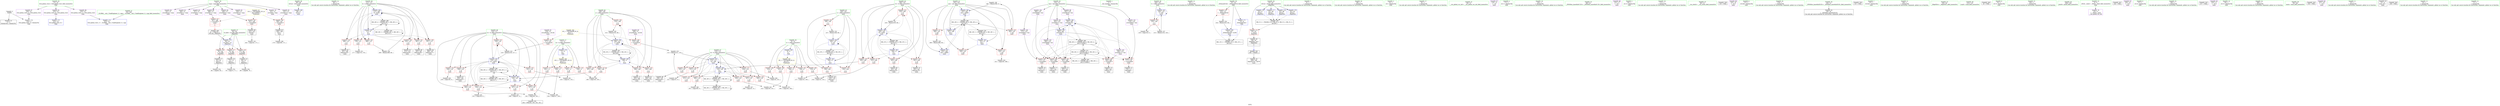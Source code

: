 digraph "SVFG" {
	label="SVFG";

	Node0x55aa8d5696a0 [shape=record,color=grey,label="{NodeID: 0\nNullPtr}"];
	Node0x55aa8d5696a0 -> Node0x55aa8d590ac0[style=solid];
	Node0x55aa8d5696a0 -> Node0x55aa8d597fa0[style=solid];
	Node0x55aa8d5c7710 [shape=record,color=black,label="{NodeID: 346\n61 = PHI(297, )\n0th arg _Z6getDirc }"];
	Node0x55aa8d5c7710 -> Node0x55aa8d5980a0[style=solid];
	Node0x55aa8d5984b0 [shape=record,color=blue,label="{NodeID: 180\n98\<--9\nretval\<--\nmain\n}"];
	Node0x55aa8d58f990 [shape=record,color=purple,label="{NodeID: 97\n354\<--31\nllvm.global_ctors_2\<--llvm.global_ctors\nGlob }"];
	Node0x55aa8d58f990 -> Node0x55aa8d597fa0[style=solid];
	Node0x55aa8d57b0b0 [shape=record,color=green,label="{NodeID: 14\n80\<--1\n\<--dummyObj\nCan only get source location for instruction, argument, global var or function.}"];
	Node0x55aa8d593040 [shape=record,color=blue,label="{NodeID: 194\n112\<--269\nd\<--inc60\nmain\n}"];
	Node0x55aa8d593040 -> Node0x55aa8d5960a0[style=dashed];
	Node0x55aa8d593040 -> Node0x55aa8d596170[style=dashed];
	Node0x55aa8d593040 -> Node0x55aa8d596240[style=dashed];
	Node0x55aa8d593040 -> Node0x55aa8d596310[style=dashed];
	Node0x55aa8d593040 -> Node0x55aa8d5963e0[style=dashed];
	Node0x55aa8d593040 -> Node0x55aa8d5964b0[style=dashed];
	Node0x55aa8d593040 -> Node0x55aa8d593040[style=dashed];
	Node0x55aa8d593040 -> Node0x55aa8d5b0920[style=dashed];
	Node0x55aa8d590520 [shape=record,color=red,label="{NodeID: 111\n201\<--11\n\<--m\nmain\n}"];
	Node0x55aa8d590520 -> Node0x55aa8d594970[style=solid];
	Node0x55aa8d57dc10 [shape=record,color=green,label="{NodeID: 28\n13\<--14\nmap\<--map_field_insensitive\nGlob }"];
	Node0x55aa8d57dc10 -> Node0x55aa8d5920d0[style=solid];
	Node0x55aa8d57dc10 -> Node0x55aa8d5921a0[style=solid];
	Node0x55aa8d57dc10 -> Node0x55aa8d592270[style=solid];
	Node0x55aa8d57dc10 -> Node0x55aa8d592340[style=solid];
	Node0x55aa8d57dc10 -> Node0x55aa8d592410[style=solid];
	Node0x55aa8d57dc10 -> Node0x55aa8d5924e0[style=solid];
	Node0x55aa8d57dc10 -> Node0x55aa8d5925b0[style=solid];
	Node0x55aa8d57dc10 -> Node0x55aa8d592680[style=solid];
	Node0x55aa8d5956e0 [shape=record,color=red,label="{NodeID: 125\n139\<--104\n\<--i\nmain\n}"];
	Node0x55aa8d5956e0 -> Node0x55aa8d591090[style=solid];
	Node0x55aa8d57ecb0 [shape=record,color=green,label="{NodeID: 42\n104\<--105\ni\<--i_field_insensitive\nmain\n}"];
	Node0x55aa8d57ecb0 -> Node0x55aa8d595610[style=solid];
	Node0x55aa8d57ecb0 -> Node0x55aa8d5956e0[style=solid];
	Node0x55aa8d57ecb0 -> Node0x55aa8d5957b0[style=solid];
	Node0x55aa8d57ecb0 -> Node0x55aa8d598720[style=solid];
	Node0x55aa8d57ecb0 -> Node0x55aa8d5987f0[style=solid];
	Node0x55aa8d5b6440 [shape=record,color=yellow,style=double,label="{NodeID: 305\n8V_1 = ENCHI(MR_8V_0)\npts\{10 \}\nFun[main]}"];
	Node0x55aa8d5b6440 -> Node0x55aa8d590040[style=dashed];
	Node0x55aa8d5b6440 -> Node0x55aa8d590110[style=dashed];
	Node0x55aa8d5b6440 -> Node0x55aa8d5901e0[style=dashed];
	Node0x55aa8d5b6440 -> Node0x55aa8d5902b0[style=dashed];
	Node0x55aa8d5b6440 -> Node0x55aa8d590380[style=dashed];
	Node0x55aa8d596240 [shape=record,color=red,label="{NodeID: 139\n207\<--112\n\<--d\nmain\n}"];
	Node0x55aa8d596240 -> Node0x55aa8d5914a0[style=solid];
	Node0x55aa8d590e20 [shape=record,color=black,label="{NodeID: 56\n75\<--74\nconv1\<--\n_Z6getDirc\n}"];
	Node0x55aa8d590e20 -> Node0x55aa8d59f9e0[style=solid];
	Node0x55aa8d59cd50 [shape=record,color=grey,label="{NodeID: 236\n305 = Binary(304, 9, )\n}"];
	Node0x55aa8d59cd50 -> Node0x55aa8d5931e0[style=solid];
	Node0x55aa8d596da0 [shape=record,color=red,label="{NodeID: 153\n218\<--116\n\<--ty\nmain\n}"];
	Node0x55aa8d596da0 -> Node0x55aa8d59c750[style=solid];
	Node0x55aa8d591980 [shape=record,color=black,label="{NodeID: 70\n274\<--273\ntobool63\<--\nmain\n}"];
	Node0x55aa8d594970 [shape=record,color=grey,label="{NodeID: 250\n202 = cmp(200, 201, )\n}"];
	Node0x55aa8d594970 -> Node0x55aa8d2b06a0[style=solid];
	Node0x55aa8d597900 [shape=record,color=red,label="{NodeID: 167\n297\<--296\n\<--arrayidx77\nmain\n|{<s0>6}}"];
	Node0x55aa8d597900:s0 -> Node0x55aa8d5c7710[style=solid,color=red];
	Node0x55aa8d5924e0 [shape=record,color=purple,label="{NodeID: 84\n240\<--13\narrayidx43\<--map\nmain\n}"];
	Node0x55aa8d5924e0 -> Node0x55aa8d5974f0[style=solid];
	Node0x55aa8d57d240 [shape=record,color=green,label="{NodeID: 1\n7\<--1\n__dso_handle\<--dummyObj\nGlob }"];
	Node0x55aa8d598580 [shape=record,color=blue,label="{NodeID: 181\n100\<--125\nt\<--dec\nmain\n}"];
	Node0x55aa8d598580 -> Node0x55aa8d595200[style=dashed];
	Node0x55aa8d598580 -> Node0x55aa8d598580[style=dashed];
	Node0x55aa8d58fa90 [shape=record,color=purple,label="{NodeID: 98\n182\<--110\narrayidx19\<--has\nmain\n}"];
	Node0x55aa8d58fa90 -> Node0x55aa8d598b30[style=solid];
	Node0x55aa8d57c500 [shape=record,color=green,label="{NodeID: 15\n85\<--1\n\<--dummyObj\nCan only get source location for instruction, argument, global var or function.}"];
	Node0x55aa8d5ad320 [shape=record,color=black,label="{NodeID: 278\nMR_18V_2 = PHI(MR_18V_4, MR_18V_1, )\npts\{103 \}\n}"];
	Node0x55aa8d5ad320 -> Node0x55aa8d598650[style=dashed];
	Node0x55aa8d593110 [shape=record,color=blue,label="{NodeID: 195\n102\<--289\nans\<--\nmain\n}"];
	Node0x55aa8d593110 -> Node0x55aa8d5aff20[style=dashed];
	Node0x55aa8d5905f0 [shape=record,color=red,label="{NodeID: 112\n232\<--11\n\<--m\nmain\n}"];
	Node0x55aa8d5905f0 -> Node0x55aa8d5a02e0[style=solid];
	Node0x55aa8d57dce0 [shape=record,color=green,label="{NodeID: 29\n23\<--24\n_ZZ4mainE2id\<--_ZZ4mainE2id_field_insensitive\nGlob }"];
	Node0x55aa8d57dce0 -> Node0x55aa8d590790[style=solid];
	Node0x55aa8d57dce0 -> Node0x55aa8d597ca0[style=solid];
	Node0x55aa8d57dce0 -> Node0x55aa8d593520[style=solid];
	Node0x55aa8d5b1d20 [shape=record,color=black,label="{NodeID: 292\nMR_2V_3 = PHI(MR_2V_6, MR_2V_4, MR_2V_5, MR_2V_2, )\npts\{63 \}\n}"];
	Node0x55aa8d5b1d20 -> Node0x55aa8d594ec0[style=dashed];
	Node0x55aa8d5957b0 [shape=record,color=red,label="{NodeID: 126\n146\<--104\n\<--i\nmain\n}"];
	Node0x55aa8d5957b0 -> Node0x55aa8d59cbd0[style=solid];
	Node0x55aa8d57ed80 [shape=record,color=green,label="{NodeID: 43\n106\<--107\ni3\<--i3_field_insensitive\nmain\n}"];
	Node0x55aa8d57ed80 -> Node0x55aa8d595880[style=solid];
	Node0x55aa8d57ed80 -> Node0x55aa8d595950[style=solid];
	Node0x55aa8d57ed80 -> Node0x55aa8d595a20[style=solid];
	Node0x55aa8d57ed80 -> Node0x55aa8d595af0[style=solid];
	Node0x55aa8d57ed80 -> Node0x55aa8d595bc0[style=solid];
	Node0x55aa8d57ed80 -> Node0x55aa8d5988c0[style=solid];
	Node0x55aa8d57ed80 -> Node0x55aa8d593450[style=solid];
	Node0x55aa8d5b6520 [shape=record,color=yellow,style=double,label="{NodeID: 306\n10V_1 = ENCHI(MR_10V_0)\npts\{12 \}\nFun[main]}"];
	Node0x55aa8d5b6520 -> Node0x55aa8d590450[style=dashed];
	Node0x55aa8d5b6520 -> Node0x55aa8d590520[style=dashed];
	Node0x55aa8d5b6520 -> Node0x55aa8d5905f0[style=dashed];
	Node0x55aa8d5b6520 -> Node0x55aa8d5906c0[style=dashed];
	Node0x55aa8d596310 [shape=record,color=red,label="{NodeID: 140\n214\<--112\n\<--d\nmain\n}"];
	Node0x55aa8d596310 -> Node0x55aa8d591570[style=solid];
	Node0x55aa8d590ef0 [shape=record,color=black,label="{NodeID: 57\n83\<--82\nconv5\<--\n_Z6getDirc\n}"];
	Node0x55aa8d590ef0 -> Node0x55aa8d59f860[style=solid];
	Node0x55aa8d59ced0 [shape=record,color=grey,label="{NodeID: 237\n125 = Binary(124, 126, )\n}"];
	Node0x55aa8d59ced0 -> Node0x55aa8d598580[style=solid];
	Node0x55aa8d596e70 [shape=record,color=red,label="{NodeID: 154\n228\<--116\n\<--ty\nmain\n}"];
	Node0x55aa8d596e70 -> Node0x55aa8d59ffe0[style=solid];
	Node0x55aa8d591a50 [shape=record,color=black,label="{NodeID: 71\n278\<--277\ntobool66\<--\nmain\n}"];
	Node0x55aa8d594af0 [shape=record,color=grey,label="{NodeID: 251\n177 = cmp(176, 178, )\n}"];
	Node0x55aa8d5979d0 [shape=record,color=red,label="{NodeID: 168\n301\<--300\n\<--arrayidx80\nmain\n}"];
	Node0x55aa8d5979d0 -> Node0x55aa8d591f30[style=solid];
	Node0x55aa8d5925b0 [shape=record,color=purple,label="{NodeID: 85\n293\<--13\narrayidx75\<--map\nmain\n}"];
	Node0x55aa8d5697f0 [shape=record,color=green,label="{NodeID: 2\n9\<--1\n\<--dummyObj\nCan only get source location for instruction, argument, global var or function.}"];
	Node0x55aa8d598650 [shape=record,color=blue,label="{NodeID: 182\n102\<--9\nans\<--\nmain\n}"];
	Node0x55aa8d598650 -> Node0x55aa8d595470[style=dashed];
	Node0x55aa8d598650 -> Node0x55aa8d595540[style=dashed];
	Node0x55aa8d598650 -> Node0x55aa8d5ad320[style=dashed];
	Node0x55aa8d598650 -> Node0x55aa8d5aff20[style=dashed];
	Node0x55aa8d58fb60 [shape=record,color=purple,label="{NodeID: 99\n263\<--110\narrayidx57\<--has\nmain\n}"];
	Node0x55aa8d58fb60 -> Node0x55aa8d592f70[style=solid];
	Node0x55aa8d57c5d0 [shape=record,color=green,label="{NodeID: 16\n88\<--1\n\<--dummyObj\nCan only get source location for instruction, argument, global var or function.}"];
	Node0x55aa8d5ad820 [shape=record,color=black,label="{NodeID: 279\nMR_20V_2 = PHI(MR_20V_4, MR_20V_1, )\npts\{105 \}\n}"];
	Node0x55aa8d5ad820 -> Node0x55aa8d598720[style=dashed];
	Node0x55aa8d5931e0 [shape=record,color=blue,label="{NodeID: 196\n102\<--305\nans\<--add83\nmain\n}"];
	Node0x55aa8d5931e0 -> Node0x55aa8d5aff20[style=dashed];
	Node0x55aa8d5906c0 [shape=record,color=red,label="{NodeID: 113\n258\<--11\n\<--m\nmain\n}"];
	Node0x55aa8d5906c0 -> Node0x55aa8d59d350[style=solid];
	Node0x55aa8d57ddb0 [shape=record,color=green,label="{NodeID: 30\n31\<--35\nllvm.global_ctors\<--llvm.global_ctors_field_insensitive\nGlob }"];
	Node0x55aa8d57ddb0 -> Node0x55aa8d592dd0[style=solid];
	Node0x55aa8d57ddb0 -> Node0x55aa8d58f890[style=solid];
	Node0x55aa8d57ddb0 -> Node0x55aa8d58f990[style=solid];
	Node0x55aa8d595880 [shape=record,color=red,label="{NodeID: 127\n152\<--106\n\<--i3\nmain\n}"];
	Node0x55aa8d595880 -> Node0x55aa8d5947f0[style=solid];
	Node0x55aa8d57ee50 [shape=record,color=green,label="{NodeID: 44\n108\<--109\nj\<--j_field_insensitive\nmain\n}"];
	Node0x55aa8d57ee50 -> Node0x55aa8d595c90[style=solid];
	Node0x55aa8d57ee50 -> Node0x55aa8d595d60[style=solid];
	Node0x55aa8d57ee50 -> Node0x55aa8d595e30[style=solid];
	Node0x55aa8d57ee50 -> Node0x55aa8d595f00[style=solid];
	Node0x55aa8d57ee50 -> Node0x55aa8d595fd0[style=solid];
	Node0x55aa8d57ee50 -> Node0x55aa8d598990[style=solid];
	Node0x55aa8d57ee50 -> Node0x55aa8d593380[style=solid];
	Node0x55aa8d5963e0 [shape=record,color=red,label="{NodeID: 141\n261\<--112\n\<--d\nmain\n}"];
	Node0x55aa8d5963e0 -> Node0x55aa8d5918b0[style=solid];
	Node0x55aa8d590fc0 [shape=record,color=black,label="{NodeID: 58\n60\<--93\n_Z6getDirc_ret\<--\n_Z6getDirc\n|{<s0>6}}"];
	Node0x55aa8d590fc0:s0 -> Node0x55aa8d5c7520[style=solid,color=blue];
	Node0x55aa8d59d050 [shape=record,color=grey,label="{NodeID: 238\n309 = Binary(308, 80, )\n}"];
	Node0x55aa8d59d050 -> Node0x55aa8d5932b0[style=solid];
	Node0x55aa8d596f40 [shape=record,color=red,label="{NodeID: 155\n231\<--116\n\<--ty\nmain\n}"];
	Node0x55aa8d596f40 -> Node0x55aa8d5a02e0[style=solid];
	Node0x55aa8d591b20 [shape=record,color=black,label="{NodeID: 72\n282\<--281\ntobool69\<--\nmain\n}"];
	Node0x55aa8d594c70 [shape=record,color=grey,label="{NodeID: 252\n198 = cmp(197, 9, )\n}"];
	Node0x55aa8d597aa0 [shape=record,color=blue,label="{NodeID: 169\n8\<--9\nn\<--\nGlob }"];
	Node0x55aa8d597aa0 -> Node0x55aa8d5b6440[style=dashed];
	Node0x55aa8d592680 [shape=record,color=purple,label="{NodeID: 86\n296\<--13\narrayidx77\<--map\nmain\n}"];
	Node0x55aa8d592680 -> Node0x55aa8d597900[style=solid];
	Node0x55aa8d569ca0 [shape=record,color=green,label="{NodeID: 3\n15\<--1\n.str\<--dummyObj\nGlob }"];
	Node0x55aa8d598720 [shape=record,color=blue,label="{NodeID: 183\n104\<--9\ni\<--\nmain\n}"];
	Node0x55aa8d598720 -> Node0x55aa8d595610[style=dashed];
	Node0x55aa8d598720 -> Node0x55aa8d5956e0[style=dashed];
	Node0x55aa8d598720 -> Node0x55aa8d5957b0[style=dashed];
	Node0x55aa8d598720 -> Node0x55aa8d5987f0[style=dashed];
	Node0x55aa8d598720 -> Node0x55aa8d5ad820[style=dashed];
	Node0x55aa8d58fc30 [shape=record,color=purple,label="{NodeID: 100\n272\<--110\narrayidx62\<--has\nmain\n}"];
	Node0x55aa8d58fc30 -> Node0x55aa8d5975c0[style=solid];
	Node0x55aa8d57c6a0 [shape=record,color=green,label="{NodeID: 17\n91\<--1\n\<--dummyObj\nCan only get source location for instruction, argument, global var or function.}"];
	Node0x55aa8d5add20 [shape=record,color=black,label="{NodeID: 280\nMR_22V_2 = PHI(MR_22V_4, MR_22V_1, )\npts\{107 \}\n}"];
	Node0x55aa8d5add20 -> Node0x55aa8d5988c0[style=dashed];
	Node0x55aa8d5932b0 [shape=record,color=blue,label="{NodeID: 197\n102\<--309\nans\<--add85\nmain\n}"];
	Node0x55aa8d5932b0 -> Node0x55aa8d5aff20[style=dashed];
	Node0x55aa8d590790 [shape=record,color=red,label="{NodeID: 114\n323\<--23\n\<--_ZZ4mainE2id\nmain\n}"];
	Node0x55aa8d590790 -> Node0x55aa8d59ca50[style=solid];
	Node0x55aa8d57e2a0 [shape=record,color=green,label="{NodeID: 31\n36\<--37\n__cxx_global_var_init\<--__cxx_global_var_init_field_insensitive\n}"];
	Node0x55aa8d595950 [shape=record,color=red,label="{NodeID: 128\n162\<--106\n\<--i3\nmain\n}"];
	Node0x55aa8d595950 -> Node0x55aa8d591160[style=solid];
	Node0x55aa8d57ef20 [shape=record,color=green,label="{NodeID: 45\n110\<--111\nhas\<--has_field_insensitive\nmain\n}"];
	Node0x55aa8d57ef20 -> Node0x55aa8d58fa90[style=solid];
	Node0x55aa8d57ef20 -> Node0x55aa8d58fb60[style=solid];
	Node0x55aa8d57ef20 -> Node0x55aa8d58fc30[style=solid];
	Node0x55aa8d57ef20 -> Node0x55aa8d58fd00[style=solid];
	Node0x55aa8d57ef20 -> Node0x55aa8d58fdd0[style=solid];
	Node0x55aa8d57ef20 -> Node0x55aa8d58fea0[style=solid];
	Node0x55aa8d57ef20 -> Node0x55aa8d58ff70[style=solid];
	Node0x55aa8d5964b0 [shape=record,color=red,label="{NodeID: 142\n268\<--112\n\<--d\nmain\n}"];
	Node0x55aa8d5964b0 -> Node0x55aa8d59c450[style=solid];
	Node0x55aa8d591090 [shape=record,color=black,label="{NodeID: 59\n140\<--139\nidxprom\<--\nmain\n}"];
	Node0x55aa8d59d1d0 [shape=record,color=grey,label="{NodeID: 239\n315 = Binary(314, 80, )\n}"];
	Node0x55aa8d59d1d0 -> Node0x55aa8d593380[style=solid];
	Node0x55aa8d597010 [shape=record,color=red,label="{NodeID: 156\n238\<--116\n\<--ty\nmain\n}"];
	Node0x55aa8d597010 -> Node0x55aa8d591710[style=solid];
	Node0x55aa8d591bf0 [shape=record,color=black,label="{NodeID: 73\n286\<--285\ntobool72\<--\nmain\n}"];
	Node0x55aa8d594df0 [shape=record,color=grey,label="{NodeID: 253\n195 = cmp(193, 194, )\n}"];
	Node0x55aa8d597ba0 [shape=record,color=blue,label="{NodeID: 170\n11\<--9\nm\<--\nGlob }"];
	Node0x55aa8d597ba0 -> Node0x55aa8d5b6520[style=dashed];
	Node0x55aa8d592750 [shape=record,color=purple,label="{NodeID: 87\n119\<--15\n\<--.str\nmain\n}"];
	Node0x55aa8d569d30 [shape=record,color=green,label="{NodeID: 4\n17\<--1\n.str.1\<--dummyObj\nGlob }"];
	Node0x55aa8d5987f0 [shape=record,color=blue,label="{NodeID: 184\n104\<--147\ni\<--inc\nmain\n}"];
	Node0x55aa8d5987f0 -> Node0x55aa8d595610[style=dashed];
	Node0x55aa8d5987f0 -> Node0x55aa8d5956e0[style=dashed];
	Node0x55aa8d5987f0 -> Node0x55aa8d5957b0[style=dashed];
	Node0x55aa8d5987f0 -> Node0x55aa8d5987f0[style=dashed];
	Node0x55aa8d5987f0 -> Node0x55aa8d5ad820[style=dashed];
	Node0x55aa8d58fd00 [shape=record,color=purple,label="{NodeID: 101\n276\<--110\narrayidx65\<--has\nmain\n}"];
	Node0x55aa8d58fd00 -> Node0x55aa8d597690[style=solid];
	Node0x55aa8d57c770 [shape=record,color=green,label="{NodeID: 18\n126\<--1\n\<--dummyObj\nCan only get source location for instruction, argument, global var or function.}"];
	Node0x55aa8d5ae220 [shape=record,color=black,label="{NodeID: 281\nMR_24V_2 = PHI(MR_24V_3, MR_24V_1, )\npts\{109 \}\n}"];
	Node0x55aa8d5ae220 -> Node0x55aa8d598990[style=dashed];
	Node0x55aa8d5ae220 -> Node0x55aa8d5ae220[style=dashed];
	Node0x55aa8d593380 [shape=record,color=blue,label="{NodeID: 198\n108\<--315\nj\<--inc89\nmain\n}"];
	Node0x55aa8d593380 -> Node0x55aa8d595c90[style=dashed];
	Node0x55aa8d593380 -> Node0x55aa8d595d60[style=dashed];
	Node0x55aa8d593380 -> Node0x55aa8d595e30[style=dashed];
	Node0x55aa8d593380 -> Node0x55aa8d595f00[style=dashed];
	Node0x55aa8d593380 -> Node0x55aa8d595fd0[style=dashed];
	Node0x55aa8d593380 -> Node0x55aa8d598990[style=dashed];
	Node0x55aa8d593380 -> Node0x55aa8d593380[style=dashed];
	Node0x55aa8d593380 -> Node0x55aa8d5ae220[style=dashed];
	Node0x55aa8d594ec0 [shape=record,color=red,label="{NodeID: 115\n93\<--62\n\<--retval\n_Z6getDirc\n}"];
	Node0x55aa8d594ec0 -> Node0x55aa8d590fc0[style=solid];
	Node0x55aa8d57e3a0 [shape=record,color=green,label="{NodeID: 32\n40\<--41\n_ZNSt8ios_base4InitC1Ev\<--_ZNSt8ios_base4InitC1Ev_field_insensitive\n}"];
	Node0x55aa8d595a20 [shape=record,color=red,label="{NodeID: 129\n185\<--106\n\<--i3\nmain\n}"];
	Node0x55aa8d595a20 -> Node0x55aa8d598c00[style=solid];
	Node0x55aa8d57eff0 [shape=record,color=green,label="{NodeID: 46\n112\<--113\nd\<--d_field_insensitive\nmain\n}"];
	Node0x55aa8d57eff0 -> Node0x55aa8d5960a0[style=solid];
	Node0x55aa8d57eff0 -> Node0x55aa8d596170[style=solid];
	Node0x55aa8d57eff0 -> Node0x55aa8d596240[style=solid];
	Node0x55aa8d57eff0 -> Node0x55aa8d596310[style=solid];
	Node0x55aa8d57eff0 -> Node0x55aa8d5963e0[style=solid];
	Node0x55aa8d57eff0 -> Node0x55aa8d5964b0[style=solid];
	Node0x55aa8d57eff0 -> Node0x55aa8d598a60[style=solid];
	Node0x55aa8d57eff0 -> Node0x55aa8d593040[style=solid];
	Node0x55aa8d596580 [shape=record,color=red,label="{NodeID: 143\n190\<--114\n\<--tx\nmain\n}"];
	Node0x55aa8d596580 -> Node0x55aa8d594370[style=solid];
	Node0x55aa8d591160 [shape=record,color=black,label="{NodeID: 60\n163\<--162\nidxprom10\<--\nmain\n}"];
	Node0x55aa8d59d350 [shape=record,color=grey,label="{NodeID: 240\n259 = cmp(257, 258, )\n}"];
	Node0x55aa8d5970e0 [shape=record,color=red,label="{NodeID: 157\n254\<--116\n\<--ty\nmain\n}"];
	Node0x55aa8d5970e0 -> Node0x55aa8d59d4d0[style=solid];
	Node0x55aa8d591cc0 [shape=record,color=black,label="{NodeID: 74\n292\<--291\nidxprom74\<--\nmain\n}"];
	Node0x55aa8d59f860 [shape=record,color=grey,label="{NodeID: 254\n84 = cmp(83, 85, )\n}"];
	Node0x55aa8d597ca0 [shape=record,color=blue,label="{NodeID: 171\n23\<--9\n_ZZ4mainE2id\<--\nGlob }"];
	Node0x55aa8d597ca0 -> Node0x55aa8d5ac920[style=dashed];
	Node0x55aa8d592820 [shape=record,color=purple,label="{NodeID: 88\n131\<--17\n\<--.str.1\nmain\n}"];
	Node0x55aa8d57d410 [shape=record,color=green,label="{NodeID: 5\n19\<--1\n.str.2\<--dummyObj\nGlob }"];
	Node0x55aa8d5aa120 [shape=record,color=black,label="{NodeID: 268\nMR_34V_5 = PHI(MR_34V_6, MR_34V_4, )\npts\{1110000 \}\n}"];
	Node0x55aa8d5aa120 -> Node0x55aa8d5975c0[style=dashed];
	Node0x55aa8d5aa120 -> Node0x55aa8d597690[style=dashed];
	Node0x55aa8d5aa120 -> Node0x55aa8d597760[style=dashed];
	Node0x55aa8d5aa120 -> Node0x55aa8d597830[style=dashed];
	Node0x55aa8d5aa120 -> Node0x55aa8d5979d0[style=dashed];
	Node0x55aa8d5aa120 -> Node0x55aa8d598b30[style=dashed];
	Node0x55aa8d5aa120 -> Node0x55aa8d5aa120[style=dashed];
	Node0x55aa8d5aa120 -> Node0x55aa8d5ac420[style=dashed];
	Node0x55aa8d5988c0 [shape=record,color=blue,label="{NodeID: 185\n106\<--9\ni3\<--\nmain\n}"];
	Node0x55aa8d5988c0 -> Node0x55aa8d595880[style=dashed];
	Node0x55aa8d5988c0 -> Node0x55aa8d595950[style=dashed];
	Node0x55aa8d5988c0 -> Node0x55aa8d595a20[style=dashed];
	Node0x55aa8d5988c0 -> Node0x55aa8d595af0[style=dashed];
	Node0x55aa8d5988c0 -> Node0x55aa8d595bc0[style=dashed];
	Node0x55aa8d5988c0 -> Node0x55aa8d593450[style=dashed];
	Node0x55aa8d5988c0 -> Node0x55aa8d5add20[style=dashed];
	Node0x55aa8d58fdd0 [shape=record,color=purple,label="{NodeID: 102\n280\<--110\narrayidx68\<--has\nmain\n}"];
	Node0x55aa8d58fdd0 -> Node0x55aa8d597760[style=solid];
	Node0x55aa8d57c840 [shape=record,color=green,label="{NodeID: 19\n171\<--1\n\<--dummyObj\nCan only get source location for instruction, argument, global var or function.}"];
	Node0x55aa8d5ae720 [shape=record,color=black,label="{NodeID: 282\nMR_26V_2 = PHI(MR_26V_3, MR_26V_1, )\npts\{113 \}\n}"];
	Node0x55aa8d5ae720 -> Node0x55aa8d5ae720[style=dashed];
	Node0x55aa8d5ae720 -> Node0x55aa8d5b0920[style=dashed];
	Node0x55aa8d593450 [shape=record,color=blue,label="{NodeID: 199\n106\<--320\ni3\<--inc92\nmain\n}"];
	Node0x55aa8d593450 -> Node0x55aa8d595880[style=dashed];
	Node0x55aa8d593450 -> Node0x55aa8d595950[style=dashed];
	Node0x55aa8d593450 -> Node0x55aa8d595a20[style=dashed];
	Node0x55aa8d593450 -> Node0x55aa8d595af0[style=dashed];
	Node0x55aa8d593450 -> Node0x55aa8d595bc0[style=dashed];
	Node0x55aa8d593450 -> Node0x55aa8d593450[style=dashed];
	Node0x55aa8d593450 -> Node0x55aa8d5add20[style=dashed];
	Node0x55aa8d594f90 [shape=record,color=red,label="{NodeID: 116\n67\<--64\n\<--ch.addr\n_Z6getDirc\n}"];
	Node0x55aa8d594f90 -> Node0x55aa8d590d50[style=solid];
	Node0x55aa8d57e4a0 [shape=record,color=green,label="{NodeID: 33\n46\<--47\n__cxa_atexit\<--__cxa_atexit_field_insensitive\n}"];
	Node0x55aa8d595af0 [shape=record,color=red,label="{NodeID: 130\n291\<--106\n\<--i3\nmain\n}"];
	Node0x55aa8d595af0 -> Node0x55aa8d591cc0[style=solid];
	Node0x55aa8d57f0c0 [shape=record,color=green,label="{NodeID: 47\n114\<--115\ntx\<--tx_field_insensitive\nmain\n}"];
	Node0x55aa8d57f0c0 -> Node0x55aa8d596580[style=solid];
	Node0x55aa8d57f0c0 -> Node0x55aa8d596650[style=solid];
	Node0x55aa8d57f0c0 -> Node0x55aa8d596720[style=solid];
	Node0x55aa8d57f0c0 -> Node0x55aa8d5967f0[style=solid];
	Node0x55aa8d57f0c0 -> Node0x55aa8d5968c0[style=solid];
	Node0x55aa8d57f0c0 -> Node0x55aa8d596990[style=solid];
	Node0x55aa8d57f0c0 -> Node0x55aa8d596a60[style=solid];
	Node0x55aa8d57f0c0 -> Node0x55aa8d596b30[style=solid];
	Node0x55aa8d57f0c0 -> Node0x55aa8d598c00[style=solid];
	Node0x55aa8d57f0c0 -> Node0x55aa8d598da0[style=solid];
	Node0x55aa8d596650 [shape=record,color=red,label="{NodeID: 144\n193\<--114\n\<--tx\nmain\n}"];
	Node0x55aa8d596650 -> Node0x55aa8d594df0[style=solid];
	Node0x55aa8d591230 [shape=record,color=black,label="{NodeID: 61\n166\<--165\nidxprom12\<--\nmain\n}"];
	Node0x55aa8d59d4d0 [shape=record,color=grey,label="{NodeID: 241\n255 = cmp(254, 9, )\n}"];
	Node0x55aa8d5971b0 [shape=record,color=red,label="{NodeID: 158\n257\<--116\n\<--ty\nmain\n}"];
	Node0x55aa8d5971b0 -> Node0x55aa8d59d350[style=solid];
	Node0x55aa8d591d90 [shape=record,color=black,label="{NodeID: 75\n295\<--294\nidxprom76\<--\nmain\n}"];
	Node0x55aa8d5c6a20 [shape=record,color=black,label="{NodeID: 338\n120 = PHI()\n}"];
	Node0x55aa8d59f9e0 [shape=record,color=grey,label="{NodeID: 255\n76 = cmp(75, 77, )\n}"];
	Node0x55aa8d597da0 [shape=record,color=blue,label="{NodeID: 172\n352\<--32\nllvm.global_ctors_0\<--\nGlob }"];
	Node0x55aa8d5928f0 [shape=record,color=purple,label="{NodeID: 89\n143\<--19\n\<--.str.2\nmain\n}"];
	Node0x55aa8d57d4a0 [shape=record,color=green,label="{NodeID: 6\n21\<--1\n_ZL2dx\<--dummyObj\nGlob }"];
	Node0x55aa8d598990 [shape=record,color=blue,label="{NodeID: 186\n108\<--9\nj\<--\nmain\n}"];
	Node0x55aa8d598990 -> Node0x55aa8d595c90[style=dashed];
	Node0x55aa8d598990 -> Node0x55aa8d595d60[style=dashed];
	Node0x55aa8d598990 -> Node0x55aa8d595e30[style=dashed];
	Node0x55aa8d598990 -> Node0x55aa8d595f00[style=dashed];
	Node0x55aa8d598990 -> Node0x55aa8d595fd0[style=dashed];
	Node0x55aa8d598990 -> Node0x55aa8d598990[style=dashed];
	Node0x55aa8d598990 -> Node0x55aa8d593380[style=dashed];
	Node0x55aa8d598990 -> Node0x55aa8d5ae220[style=dashed];
	Node0x55aa8d58fea0 [shape=record,color=purple,label="{NodeID: 103\n284\<--110\narrayidx71\<--has\nmain\n}"];
	Node0x55aa8d58fea0 -> Node0x55aa8d597830[style=solid];
	Node0x55aa8d57cd40 [shape=record,color=green,label="{NodeID: 20\n178\<--1\n\<--dummyObj\nCan only get source location for instruction, argument, global var or function.}"];
	Node0x55aa8d5aec20 [shape=record,color=black,label="{NodeID: 283\nMR_28V_2 = PHI(MR_28V_3, MR_28V_1, )\npts\{115 \}\n}"];
	Node0x55aa8d5aec20 -> Node0x55aa8d5aec20[style=dashed];
	Node0x55aa8d5aec20 -> Node0x55aa8d5b0e20[style=dashed];
	Node0x55aa8d593520 [shape=record,color=blue,label="{NodeID: 200\n23\<--324\n_ZZ4mainE2id\<--inc94\nmain\n}"];
	Node0x55aa8d593520 -> Node0x55aa8d5ac920[style=dashed];
	Node0x55aa8d595060 [shape=record,color=red,label="{NodeID: 117\n74\<--64\n\<--ch.addr\n_Z6getDirc\n}"];
	Node0x55aa8d595060 -> Node0x55aa8d590e20[style=solid];
	Node0x55aa8d57e5a0 [shape=record,color=green,label="{NodeID: 34\n45\<--51\n_ZNSt8ios_base4InitD1Ev\<--_ZNSt8ios_base4InitD1Ev_field_insensitive\n}"];
	Node0x55aa8d57e5a0 -> Node0x55aa8d590c50[style=solid];
	Node0x55aa8d595bc0 [shape=record,color=red,label="{NodeID: 131\n319\<--106\n\<--i3\nmain\n}"];
	Node0x55aa8d595bc0 -> Node0x55aa8d59c5d0[style=solid];
	Node0x55aa8d590880 [shape=record,color=green,label="{NodeID: 48\n116\<--117\nty\<--ty_field_insensitive\nmain\n}"];
	Node0x55aa8d590880 -> Node0x55aa8d596c00[style=solid];
	Node0x55aa8d590880 -> Node0x55aa8d596cd0[style=solid];
	Node0x55aa8d590880 -> Node0x55aa8d596da0[style=solid];
	Node0x55aa8d590880 -> Node0x55aa8d596e70[style=solid];
	Node0x55aa8d590880 -> Node0x55aa8d596f40[style=solid];
	Node0x55aa8d590880 -> Node0x55aa8d597010[style=solid];
	Node0x55aa8d590880 -> Node0x55aa8d5970e0[style=solid];
	Node0x55aa8d590880 -> Node0x55aa8d5971b0[style=solid];
	Node0x55aa8d590880 -> Node0x55aa8d598cd0[style=solid];
	Node0x55aa8d590880 -> Node0x55aa8d592ea0[style=solid];
	Node0x55aa8d596720 [shape=record,color=red,label="{NodeID: 145\n211\<--114\n\<--tx\nmain\n}"];
	Node0x55aa8d596720 -> Node0x55aa8d59c8d0[style=solid];
	Node0x55aa8d591300 [shape=record,color=black,label="{NodeID: 62\n169\<--168\nconv\<--\nmain\n}"];
	Node0x55aa8d591300 -> Node0x55aa8d594670[style=solid];
	Node0x55aa8d59d650 [shape=record,color=grey,label="{NodeID: 242\n252 = cmp(250, 251, )\n}"];
	Node0x55aa8d597280 [shape=record,color=red,label="{NodeID: 159\n168\<--167\n\<--arrayidx13\nmain\n}"];
	Node0x55aa8d597280 -> Node0x55aa8d591300[style=solid];
	Node0x55aa8d591e60 [shape=record,color=black,label="{NodeID: 76\n299\<--298\nidxprom79\<--call78\nmain\n}"];
	Node0x55aa8d5c6850 [shape=record,color=black,label="{NodeID: 339\n132 = PHI()\n}"];
	Node0x55aa8d59fb60 [shape=record,color=grey,label="{NodeID: 256\n69 = cmp(68, 70, )\n}"];
	Node0x55aa8d597ea0 [shape=record,color=blue,label="{NodeID: 173\n353\<--33\nllvm.global_ctors_1\<--_GLOBAL__sub_I_TankEngineer_0_1.cpp\nGlob }"];
	Node0x55aa8d5929c0 [shape=record,color=purple,label="{NodeID: 90\n209\<--21\narrayidx28\<--_ZL2dx\nmain\n}"];
	Node0x55aa8d5929c0 -> Node0x55aa8d597350[style=solid];
	Node0x55aa8d57b500 [shape=record,color=green,label="{NodeID: 7\n22\<--1\n_ZL2dy\<--dummyObj\nGlob }"];
	Node0x55aa8d598a60 [shape=record,color=blue,label="{NodeID: 187\n112\<--9\nd\<--\nmain\n}"];
	Node0x55aa8d598a60 -> Node0x55aa8d5960a0[style=dashed];
	Node0x55aa8d598a60 -> Node0x55aa8d596170[style=dashed];
	Node0x55aa8d598a60 -> Node0x55aa8d596240[style=dashed];
	Node0x55aa8d598a60 -> Node0x55aa8d596310[style=dashed];
	Node0x55aa8d598a60 -> Node0x55aa8d5963e0[style=dashed];
	Node0x55aa8d598a60 -> Node0x55aa8d5964b0[style=dashed];
	Node0x55aa8d598a60 -> Node0x55aa8d593040[style=dashed];
	Node0x55aa8d598a60 -> Node0x55aa8d5b0920[style=dashed];
	Node0x55aa8d58ff70 [shape=record,color=purple,label="{NodeID: 104\n300\<--110\narrayidx80\<--has\nmain\n}"];
	Node0x55aa8d58ff70 -> Node0x55aa8d5979d0[style=solid];
	Node0x55aa8d57ce10 [shape=record,color=green,label="{NodeID: 21\n184\<--1\n\<--dummyObj\nCan only get source location for instruction, argument, global var or function.}"];
	Node0x55aa8d5af120 [shape=record,color=black,label="{NodeID: 284\nMR_30V_2 = PHI(MR_30V_3, MR_30V_1, )\npts\{117 \}\n}"];
	Node0x55aa8d5af120 -> Node0x55aa8d5af120[style=dashed];
	Node0x55aa8d5af120 -> Node0x55aa8d5b1320[style=dashed];
	Node0x55aa8d595130 [shape=record,color=red,label="{NodeID: 118\n82\<--64\n\<--ch.addr\n_Z6getDirc\n}"];
	Node0x55aa8d595130 -> Node0x55aa8d590ef0[style=solid];
	Node0x55aa8d57e6a0 [shape=record,color=green,label="{NodeID: 35\n58\<--59\n_Z6getDirc\<--_Z6getDirc_field_insensitive\n}"];
	Node0x55aa8d595c90 [shape=record,color=red,label="{NodeID: 132\n158\<--108\n\<--j\nmain\n}"];
	Node0x55aa8d595c90 -> Node0x55aa8d594070[style=solid];
	Node0x55aa8d590910 [shape=record,color=green,label="{NodeID: 49\n121\<--122\nscanf\<--scanf_field_insensitive\n}"];
	Node0x55aa8d2b06a0 [shape=record,color=black,label="{NodeID: 229\n204 = PHI(205, 205, 205, 202, )\n}"];
	Node0x55aa8d5967f0 [shape=record,color=red,label="{NodeID: 146\n221\<--114\n\<--tx\nmain\n}"];
	Node0x55aa8d5967f0 -> Node0x55aa8d593ef0[style=solid];
	Node0x55aa8d5913d0 [shape=record,color=black,label="{NodeID: 63\n181\<--180\nidxprom18\<--\nmain\n}"];
	Node0x55aa8d593ef0 [shape=record,color=grey,label="{NodeID: 243\n222 = cmp(221, 9, )\n}"];
	Node0x55aa8d597350 [shape=record,color=red,label="{NodeID: 160\n210\<--209\n\<--arrayidx28\nmain\n}"];
	Node0x55aa8d597350 -> Node0x55aa8d59c8d0[style=solid];
	Node0x55aa8d591f30 [shape=record,color=black,label="{NodeID: 77\n302\<--301\ntobool81\<--\nmain\n}"];
	Node0x55aa8d5c6950 [shape=record,color=black,label="{NodeID: 340\n43 = PHI()\n}"];
	Node0x55aa8d59fce0 [shape=record,color=grey,label="{NodeID: 257\n137 = cmp(135, 136, )\n}"];
	Node0x55aa8d597fa0 [shape=record,color=blue, style = dotted,label="{NodeID: 174\n354\<--3\nllvm.global_ctors_2\<--dummyVal\nGlob }"];
	Node0x55aa8d592a90 [shape=record,color=purple,label="{NodeID: 91\n216\<--22\narrayidx30\<--_ZL2dy\nmain\n}"];
	Node0x55aa8d592a90 -> Node0x55aa8d597420[style=solid];
	Node0x55aa8d57b590 [shape=record,color=green,label="{NodeID: 8\n25\<--1\n.str.3\<--dummyObj\nGlob }"];
	Node0x55aa8d598b30 [shape=record,color=blue,label="{NodeID: 188\n182\<--184\narrayidx19\<--\nmain\n}"];
	Node0x55aa8d598b30 -> Node0x55aa8d5975c0[style=dashed];
	Node0x55aa8d598b30 -> Node0x55aa8d597690[style=dashed];
	Node0x55aa8d598b30 -> Node0x55aa8d597760[style=dashed];
	Node0x55aa8d598b30 -> Node0x55aa8d597830[style=dashed];
	Node0x55aa8d598b30 -> Node0x55aa8d5979d0[style=dashed];
	Node0x55aa8d598b30 -> Node0x55aa8d598b30[style=dashed];
	Node0x55aa8d598b30 -> Node0x55aa8d592f70[style=dashed];
	Node0x55aa8d598b30 -> Node0x55aa8d5aa120[style=dashed];
	Node0x55aa8d590040 [shape=record,color=red,label="{NodeID: 105\n136\<--8\n\<--n\nmain\n}"];
	Node0x55aa8d590040 -> Node0x55aa8d59fce0[style=solid];
	Node0x55aa8d57cee0 [shape=record,color=green,label="{NodeID: 22\n205\<--1\n\<--dummyObj\nCan only get source location for instruction, argument, global var or function.}"];
	Node0x55aa8d5afe30 [shape=record,color=black,label="{NodeID: 285\nMR_34V_2 = PHI(MR_34V_3, MR_34V_1, )\npts\{1110000 \}\n}"];
	Node0x55aa8d5afe30 -> Node0x55aa8d5ac420[style=dashed];
	Node0x55aa8d595200 [shape=record,color=red,label="{NodeID: 119\n124\<--100\n\<--t\nmain\n}"];
	Node0x55aa8d595200 -> Node0x55aa8d59ced0[style=solid];
	Node0x55aa8d595200 -> Node0x55aa8d59fe60[style=solid];
	Node0x55aa8d57e7a0 [shape=record,color=green,label="{NodeID: 36\n62\<--63\nretval\<--retval_field_insensitive\n_Z6getDirc\n}"];
	Node0x55aa8d57e7a0 -> Node0x55aa8d594ec0[style=solid];
	Node0x55aa8d57e7a0 -> Node0x55aa8d598170[style=solid];
	Node0x55aa8d57e7a0 -> Node0x55aa8d598240[style=solid];
	Node0x55aa8d57e7a0 -> Node0x55aa8d598310[style=solid];
	Node0x55aa8d57e7a0 -> Node0x55aa8d5983e0[style=solid];
	Node0x55aa8d595d60 [shape=record,color=red,label="{NodeID: 133\n165\<--108\n\<--j\nmain\n}"];
	Node0x55aa8d595d60 -> Node0x55aa8d591230[style=solid];
	Node0x55aa8d5909a0 [shape=record,color=green,label="{NodeID: 50\n328\<--329\nprintf\<--printf_field_insensitive\n}"];
	Node0x55aa8d59c450 [shape=record,color=grey,label="{NodeID: 230\n269 = Binary(268, 80, )\n}"];
	Node0x55aa8d59c450 -> Node0x55aa8d593040[style=solid];
	Node0x55aa8d5968c0 [shape=record,color=red,label="{NodeID: 147\n224\<--114\n\<--tx\nmain\n}"];
	Node0x55aa8d5968c0 -> Node0x55aa8d5a0160[style=solid];
	Node0x55aa8d5914a0 [shape=record,color=black,label="{NodeID: 64\n208\<--207\nidxprom27\<--\nmain\n}"];
	Node0x55aa8d594070 [shape=record,color=grey,label="{NodeID: 244\n160 = cmp(158, 159, )\n}"];
	Node0x55aa8d597420 [shape=record,color=red,label="{NodeID: 161\n217\<--216\n\<--arrayidx30\nmain\n}"];
	Node0x55aa8d597420 -> Node0x55aa8d59c750[style=solid];
	Node0x55aa8d592000 [shape=record,color=purple,label="{NodeID: 78\n42\<--4\n\<--_ZStL8__ioinit\n__cxx_global_var_init\n}"];
	Node0x55aa8d5c7120 [shape=record,color=black,label="{NodeID: 341\n144 = PHI()\n}"];
	Node0x55aa8d59fe60 [shape=record,color=grey,label="{NodeID: 258\n128 = cmp(124, 9, )\n}"];
	Node0x55aa8d5980a0 [shape=record,color=blue,label="{NodeID: 175\n64\<--61\nch.addr\<--ch\n_Z6getDirc\n}"];
	Node0x55aa8d5980a0 -> Node0x55aa8d594f90[style=dashed];
	Node0x55aa8d5980a0 -> Node0x55aa8d595060[style=dashed];
	Node0x55aa8d5980a0 -> Node0x55aa8d595130[style=dashed];
	Node0x55aa8d592b60 [shape=record,color=purple,label="{NodeID: 92\n326\<--25\n\<--.str.3\nmain\n}"];
	Node0x55aa8d569a90 [shape=record,color=green,label="{NodeID: 9\n27\<--1\n.str.4\<--dummyObj\nGlob }"];
	Node0x55aa8d598c00 [shape=record,color=blue,label="{NodeID: 189\n114\<--185\ntx\<--\nmain\n}"];
	Node0x55aa8d598c00 -> Node0x55aa8d596580[style=dashed];
	Node0x55aa8d598c00 -> Node0x55aa8d596650[style=dashed];
	Node0x55aa8d598c00 -> Node0x55aa8d596720[style=dashed];
	Node0x55aa8d598c00 -> Node0x55aa8d596a60[style=dashed];
	Node0x55aa8d598c00 -> Node0x55aa8d596b30[style=dashed];
	Node0x55aa8d598c00 -> Node0x55aa8d598c00[style=dashed];
	Node0x55aa8d598c00 -> Node0x55aa8d598da0[style=dashed];
	Node0x55aa8d598c00 -> Node0x55aa8d5b0e20[style=dashed];
	Node0x55aa8d590110 [shape=record,color=red,label="{NodeID: 106\n153\<--8\n\<--n\nmain\n}"];
	Node0x55aa8d590110 -> Node0x55aa8d5947f0[style=solid];
	Node0x55aa8d57cfb0 [shape=record,color=green,label="{NodeID: 23\n265\<--1\n\<--dummyObj\nCan only get source location for instruction, argument, global var or function.}"];
	Node0x55aa8d5aff20 [shape=record,color=black,label="{NodeID: 286\nMR_18V_5 = PHI(MR_18V_6, MR_18V_4, )\npts\{103 \}\n}"];
	Node0x55aa8d5aff20 -> Node0x55aa8d5952d0[style=dashed];
	Node0x55aa8d5aff20 -> Node0x55aa8d5953a0[style=dashed];
	Node0x55aa8d5aff20 -> Node0x55aa8d595470[style=dashed];
	Node0x55aa8d5aff20 -> Node0x55aa8d595540[style=dashed];
	Node0x55aa8d5aff20 -> Node0x55aa8d593110[style=dashed];
	Node0x55aa8d5aff20 -> Node0x55aa8d5931e0[style=dashed];
	Node0x55aa8d5aff20 -> Node0x55aa8d5932b0[style=dashed];
	Node0x55aa8d5aff20 -> Node0x55aa8d5ad320[style=dashed];
	Node0x55aa8d5aff20 -> Node0x55aa8d5aff20[style=dashed];
	Node0x55aa8d5952d0 [shape=record,color=red,label="{NodeID: 120\n304\<--102\n\<--ans\nmain\n}"];
	Node0x55aa8d5952d0 -> Node0x55aa8d59cd50[style=solid];
	Node0x55aa8d57e870 [shape=record,color=green,label="{NodeID: 37\n64\<--65\nch.addr\<--ch.addr_field_insensitive\n_Z6getDirc\n}"];
	Node0x55aa8d57e870 -> Node0x55aa8d594f90[style=solid];
	Node0x55aa8d57e870 -> Node0x55aa8d595060[style=solid];
	Node0x55aa8d57e870 -> Node0x55aa8d595130[style=solid];
	Node0x55aa8d57e870 -> Node0x55aa8d5980a0[style=solid];
	Node0x55aa8d595e30 [shape=record,color=red,label="{NodeID: 134\n187\<--108\n\<--j\nmain\n}"];
	Node0x55aa8d595e30 -> Node0x55aa8d598cd0[style=solid];
	Node0x55aa8d590a30 [shape=record,color=green,label="{NodeID: 51\n33\<--348\n_GLOBAL__sub_I_TankEngineer_0_1.cpp\<--_GLOBAL__sub_I_TankEngineer_0_1.cpp_field_insensitive\n}"];
	Node0x55aa8d590a30 -> Node0x55aa8d597ea0[style=solid];
	Node0x55aa8d59c5d0 [shape=record,color=grey,label="{NodeID: 231\n320 = Binary(319, 80, )\n}"];
	Node0x55aa8d59c5d0 -> Node0x55aa8d593450[style=solid];
	Node0x55aa8d596990 [shape=record,color=red,label="{NodeID: 148\n235\<--114\n\<--tx\nmain\n}"];
	Node0x55aa8d596990 -> Node0x55aa8d591640[style=solid];
	Node0x55aa8d591570 [shape=record,color=black,label="{NodeID: 65\n215\<--214\nidxprom29\<--\nmain\n}"];
	Node0x55aa8d5941f0 [shape=record,color=grey,label="{NodeID: 245\n243 = cmp(242, 171, )\n}"];
	Node0x55aa8d5974f0 [shape=record,color=red,label="{NodeID: 162\n241\<--240\n\<--arrayidx43\nmain\n}"];
	Node0x55aa8d5974f0 -> Node0x55aa8d5917e0[style=solid];
	Node0x55aa8d5920d0 [shape=record,color=purple,label="{NodeID: 79\n141\<--13\narrayidx\<--map\nmain\n}"];
	Node0x55aa8d5c7220 [shape=record,color=black,label="{NodeID: 342\n327 = PHI()\n}"];
	Node0x55aa8d59ffe0 [shape=record,color=grey,label="{NodeID: 259\n229 = cmp(228, 9, )\n}"];
	Node0x55aa8d598170 [shape=record,color=blue,label="{NodeID: 176\n62\<--9\nretval\<--\n_Z6getDirc\n}"];
	Node0x55aa8d598170 -> Node0x55aa8d5b1d20[style=dashed];
	Node0x55aa8d592c30 [shape=record,color=purple,label="{NodeID: 93\n333\<--27\n\<--.str.4\nmain\n}"];
	Node0x55aa8d569b60 [shape=record,color=green,label="{NodeID: 10\n29\<--1\n.str.5\<--dummyObj\nGlob }"];
	Node0x55aa8d598cd0 [shape=record,color=blue,label="{NodeID: 190\n116\<--187\nty\<--\nmain\n}"];
	Node0x55aa8d598cd0 -> Node0x55aa8d596c00[style=dashed];
	Node0x55aa8d598cd0 -> Node0x55aa8d596cd0[style=dashed];
	Node0x55aa8d598cd0 -> Node0x55aa8d596da0[style=dashed];
	Node0x55aa8d598cd0 -> Node0x55aa8d5970e0[style=dashed];
	Node0x55aa8d598cd0 -> Node0x55aa8d5971b0[style=dashed];
	Node0x55aa8d598cd0 -> Node0x55aa8d598cd0[style=dashed];
	Node0x55aa8d598cd0 -> Node0x55aa8d592ea0[style=dashed];
	Node0x55aa8d598cd0 -> Node0x55aa8d5b1320[style=dashed];
	Node0x55aa8d5901e0 [shape=record,color=red,label="{NodeID: 107\n194\<--8\n\<--n\nmain\n}"];
	Node0x55aa8d5901e0 -> Node0x55aa8d594df0[style=solid];
	Node0x55aa8d57d080 [shape=record,color=green,label="{NodeID: 24\n289\<--1\n\<--dummyObj\nCan only get source location for instruction, argument, global var or function.}"];
	Node0x55aa8d5953a0 [shape=record,color=red,label="{NodeID: 121\n308\<--102\n\<--ans\nmain\n}"];
	Node0x55aa8d5953a0 -> Node0x55aa8d59d050[style=solid];
	Node0x55aa8d57e940 [shape=record,color=green,label="{NodeID: 38\n95\<--96\nmain\<--main_field_insensitive\n}"];
	Node0x55aa8d595f00 [shape=record,color=red,label="{NodeID: 135\n294\<--108\n\<--j\nmain\n}"];
	Node0x55aa8d595f00 -> Node0x55aa8d591d90[style=solid];
	Node0x55aa8d590ac0 [shape=record,color=black,label="{NodeID: 52\n2\<--3\ndummyVal\<--dummyVal\n}"];
	Node0x55aa8d59c750 [shape=record,color=grey,label="{NodeID: 232\n219 = Binary(218, 217, )\n}"];
	Node0x55aa8d59c750 -> Node0x55aa8d592ea0[style=solid];
	Node0x55aa8d596a60 [shape=record,color=red,label="{NodeID: 149\n247\<--114\n\<--tx\nmain\n}"];
	Node0x55aa8d596a60 -> Node0x55aa8d5944f0[style=solid];
	Node0x55aa8d591640 [shape=record,color=black,label="{NodeID: 66\n236\<--235\nidxprom40\<--\nmain\n}"];
	Node0x55aa8d594370 [shape=record,color=grey,label="{NodeID: 246\n191 = cmp(190, 9, )\n}"];
	Node0x55aa8d5975c0 [shape=record,color=red,label="{NodeID: 163\n273\<--272\n\<--arrayidx62\nmain\n}"];
	Node0x55aa8d5975c0 -> Node0x55aa8d591980[style=solid];
	Node0x55aa8d5921a0 [shape=record,color=purple,label="{NodeID: 80\n142\<--13\narraydecay\<--map\nmain\n}"];
	Node0x55aa8d5c7320 [shape=record,color=black,label="{NodeID: 343\n334 = PHI()\n}"];
	Node0x55aa8d5a0160 [shape=record,color=grey,label="{NodeID: 260\n226 = cmp(224, 225, )\n}"];
	Node0x55aa8d598240 [shape=record,color=blue,label="{NodeID: 177\n62\<--80\nretval\<--\n_Z6getDirc\n}"];
	Node0x55aa8d598240 -> Node0x55aa8d5b1d20[style=dashed];
	Node0x55aa8d592d00 [shape=record,color=purple,label="{NodeID: 94\n337\<--29\n\<--.str.5\nmain\n}"];
	Node0x55aa8d57ae40 [shape=record,color=green,label="{NodeID: 11\n32\<--1\n\<--dummyObj\nCan only get source location for instruction, argument, global var or function.}"];
	Node0x55aa8d598da0 [shape=record,color=blue,label="{NodeID: 191\n114\<--212\ntx\<--add\nmain\n}"];
	Node0x55aa8d598da0 -> Node0x55aa8d596580[style=dashed];
	Node0x55aa8d598da0 -> Node0x55aa8d596650[style=dashed];
	Node0x55aa8d598da0 -> Node0x55aa8d596720[style=dashed];
	Node0x55aa8d598da0 -> Node0x55aa8d5967f0[style=dashed];
	Node0x55aa8d598da0 -> Node0x55aa8d5968c0[style=dashed];
	Node0x55aa8d598da0 -> Node0x55aa8d596990[style=dashed];
	Node0x55aa8d598da0 -> Node0x55aa8d596a60[style=dashed];
	Node0x55aa8d598da0 -> Node0x55aa8d596b30[style=dashed];
	Node0x55aa8d598da0 -> Node0x55aa8d598c00[style=dashed];
	Node0x55aa8d598da0 -> Node0x55aa8d598da0[style=dashed];
	Node0x55aa8d598da0 -> Node0x55aa8d5b0e20[style=dashed];
	Node0x55aa8d5902b0 [shape=record,color=red,label="{NodeID: 108\n225\<--8\n\<--n\nmain\n}"];
	Node0x55aa8d5902b0 -> Node0x55aa8d5a0160[style=solid];
	Node0x55aa8d57d9a0 [shape=record,color=green,label="{NodeID: 25\n4\<--6\n_ZStL8__ioinit\<--_ZStL8__ioinit_field_insensitive\nGlob }"];
	Node0x55aa8d57d9a0 -> Node0x55aa8d592000[style=solid];
	Node0x55aa8d5b0920 [shape=record,color=black,label="{NodeID: 288\nMR_26V_4 = PHI(MR_26V_5, MR_26V_3, )\npts\{113 \}\n}"];
	Node0x55aa8d5b0920 -> Node0x55aa8d598a60[style=dashed];
	Node0x55aa8d5b0920 -> Node0x55aa8d5ae720[style=dashed];
	Node0x55aa8d5b0920 -> Node0x55aa8d5b0920[style=dashed];
	Node0x55aa8d595470 [shape=record,color=red,label="{NodeID: 122\n330\<--102\n\<--ans\nmain\n}"];
	Node0x55aa8d595470 -> Node0x55aa8d5a0460[style=solid];
	Node0x55aa8d57ea40 [shape=record,color=green,label="{NodeID: 39\n98\<--99\nretval\<--retval_field_insensitive\nmain\n}"];
	Node0x55aa8d57ea40 -> Node0x55aa8d5984b0[style=solid];
	Node0x55aa8d595fd0 [shape=record,color=red,label="{NodeID: 136\n314\<--108\n\<--j\nmain\n}"];
	Node0x55aa8d595fd0 -> Node0x55aa8d59d1d0[style=solid];
	Node0x55aa8d590b80 [shape=record,color=black,label="{NodeID: 53\n97\<--9\nmain_ret\<--\nmain\n}"];
	Node0x55aa8d59c8d0 [shape=record,color=grey,label="{NodeID: 233\n212 = Binary(211, 210, )\n}"];
	Node0x55aa8d59c8d0 -> Node0x55aa8d598da0[style=solid];
	Node0x55aa8d596b30 [shape=record,color=red,label="{NodeID: 150\n250\<--114\n\<--tx\nmain\n}"];
	Node0x55aa8d596b30 -> Node0x55aa8d59d650[style=solid];
	Node0x55aa8d591710 [shape=record,color=black,label="{NodeID: 67\n239\<--238\nidxprom42\<--\nmain\n}"];
	Node0x55aa8d5944f0 [shape=record,color=grey,label="{NodeID: 247\n248 = cmp(247, 9, )\n}"];
	Node0x55aa8d597690 [shape=record,color=red,label="{NodeID: 164\n277\<--276\n\<--arrayidx65\nmain\n}"];
	Node0x55aa8d597690 -> Node0x55aa8d591a50[style=solid];
	Node0x55aa8d592270 [shape=record,color=purple,label="{NodeID: 81\n164\<--13\narrayidx11\<--map\nmain\n}"];
	Node0x55aa8d5c7420 [shape=record,color=black,label="{NodeID: 344\n338 = PHI()\n}"];
	Node0x55aa8d5a02e0 [shape=record,color=grey,label="{NodeID: 261\n233 = cmp(231, 232, )\n}"];
	Node0x55aa8d598310 [shape=record,color=blue,label="{NodeID: 178\n62\<--88\nretval\<--\n_Z6getDirc\n}"];
	Node0x55aa8d598310 -> Node0x55aa8d5b1d20[style=dashed];
	Node0x55aa8d592dd0 [shape=record,color=purple,label="{NodeID: 95\n352\<--31\nllvm.global_ctors_0\<--llvm.global_ctors\nGlob }"];
	Node0x55aa8d592dd0 -> Node0x55aa8d597da0[style=solid];
	Node0x55aa8d57af10 [shape=record,color=green,label="{NodeID: 12\n70\<--1\n\<--dummyObj\nCan only get source location for instruction, argument, global var or function.}"];
	Node0x55aa8d5ac420 [shape=record,color=black,label="{NodeID: 275\nMR_34V_3 = PHI(MR_34V_4, MR_34V_2, )\npts\{1110000 \}\n}"];
	Node0x55aa8d5ac420 -> Node0x55aa8d5975c0[style=dashed];
	Node0x55aa8d5ac420 -> Node0x55aa8d597690[style=dashed];
	Node0x55aa8d5ac420 -> Node0x55aa8d597760[style=dashed];
	Node0x55aa8d5ac420 -> Node0x55aa8d597830[style=dashed];
	Node0x55aa8d5ac420 -> Node0x55aa8d5979d0[style=dashed];
	Node0x55aa8d5ac420 -> Node0x55aa8d598b30[style=dashed];
	Node0x55aa8d5ac420 -> Node0x55aa8d5aa120[style=dashed];
	Node0x55aa8d5ac420 -> Node0x55aa8d5ac420[style=dashed];
	Node0x55aa8d5ac420 -> Node0x55aa8d5afe30[style=dashed];
	Node0x55aa8d592ea0 [shape=record,color=blue,label="{NodeID: 192\n116\<--219\nty\<--add31\nmain\n}"];
	Node0x55aa8d592ea0 -> Node0x55aa8d596c00[style=dashed];
	Node0x55aa8d592ea0 -> Node0x55aa8d596cd0[style=dashed];
	Node0x55aa8d592ea0 -> Node0x55aa8d596da0[style=dashed];
	Node0x55aa8d592ea0 -> Node0x55aa8d596e70[style=dashed];
	Node0x55aa8d592ea0 -> Node0x55aa8d596f40[style=dashed];
	Node0x55aa8d592ea0 -> Node0x55aa8d597010[style=dashed];
	Node0x55aa8d592ea0 -> Node0x55aa8d5970e0[style=dashed];
	Node0x55aa8d592ea0 -> Node0x55aa8d5971b0[style=dashed];
	Node0x55aa8d592ea0 -> Node0x55aa8d598cd0[style=dashed];
	Node0x55aa8d592ea0 -> Node0x55aa8d592ea0[style=dashed];
	Node0x55aa8d592ea0 -> Node0x55aa8d5b1320[style=dashed];
	Node0x55aa8d590380 [shape=record,color=red,label="{NodeID: 109\n251\<--8\n\<--n\nmain\n}"];
	Node0x55aa8d590380 -> Node0x55aa8d59d650[style=solid];
	Node0x55aa8d57da70 [shape=record,color=green,label="{NodeID: 26\n8\<--10\nn\<--n_field_insensitive\nGlob }"];
	Node0x55aa8d57da70 -> Node0x55aa8d590040[style=solid];
	Node0x55aa8d57da70 -> Node0x55aa8d590110[style=solid];
	Node0x55aa8d57da70 -> Node0x55aa8d5901e0[style=solid];
	Node0x55aa8d57da70 -> Node0x55aa8d5902b0[style=solid];
	Node0x55aa8d57da70 -> Node0x55aa8d590380[style=solid];
	Node0x55aa8d57da70 -> Node0x55aa8d597aa0[style=solid];
	Node0x55aa8d5b0e20 [shape=record,color=black,label="{NodeID: 289\nMR_28V_4 = PHI(MR_28V_5, MR_28V_3, )\npts\{115 \}\n}"];
	Node0x55aa8d5b0e20 -> Node0x55aa8d598c00[style=dashed];
	Node0x55aa8d5b0e20 -> Node0x55aa8d5aec20[style=dashed];
	Node0x55aa8d5b0e20 -> Node0x55aa8d5b0e20[style=dashed];
	Node0x55aa8d595540 [shape=record,color=red,label="{NodeID: 123\n336\<--102\n\<--ans\nmain\n}"];
	Node0x55aa8d57eb10 [shape=record,color=green,label="{NodeID: 40\n100\<--101\nt\<--t_field_insensitive\nmain\n}"];
	Node0x55aa8d57eb10 -> Node0x55aa8d595200[style=solid];
	Node0x55aa8d57eb10 -> Node0x55aa8d598580[style=solid];
	Node0x55aa8d5960a0 [shape=record,color=red,label="{NodeID: 137\n176\<--112\n\<--d\nmain\n}"];
	Node0x55aa8d5960a0 -> Node0x55aa8d594af0[style=solid];
	Node0x55aa8d590c50 [shape=record,color=black,label="{NodeID: 54\n44\<--45\n\<--_ZNSt8ios_base4InitD1Ev\nCan only get source location for instruction, argument, global var or function.}"];
	Node0x55aa8d5b6ec0 [shape=record,color=yellow,style=double,label="{NodeID: 317\n32V_1 = ENCHI(MR_32V_0)\npts\{140000 \}\nFun[main]}"];
	Node0x55aa8d5b6ec0 -> Node0x55aa8d597280[style=dashed];
	Node0x55aa8d5b6ec0 -> Node0x55aa8d5974f0[style=dashed];
	Node0x55aa8d5b6ec0 -> Node0x55aa8d597900[style=dashed];
	Node0x55aa8d59ca50 [shape=record,color=grey,label="{NodeID: 234\n324 = Binary(323, 80, )\n}"];
	Node0x55aa8d59ca50 -> Node0x55aa8d593520[style=solid];
	Node0x55aa8d596c00 [shape=record,color=red,label="{NodeID: 151\n197\<--116\n\<--ty\nmain\n}"];
	Node0x55aa8d596c00 -> Node0x55aa8d594c70[style=solid];
	Node0x55aa8d5917e0 [shape=record,color=black,label="{NodeID: 68\n242\<--241\nconv44\<--\nmain\n}"];
	Node0x55aa8d5917e0 -> Node0x55aa8d5941f0[style=solid];
	Node0x55aa8d594670 [shape=record,color=grey,label="{NodeID: 248\n170 = cmp(169, 171, )\n}"];
	Node0x55aa8d597760 [shape=record,color=red,label="{NodeID: 165\n281\<--280\n\<--arrayidx68\nmain\n}"];
	Node0x55aa8d597760 -> Node0x55aa8d591b20[style=solid];
	Node0x55aa8d592340 [shape=record,color=purple,label="{NodeID: 82\n167\<--13\narrayidx13\<--map\nmain\n}"];
	Node0x55aa8d592340 -> Node0x55aa8d597280[style=solid];
	Node0x55aa8d5c7520 [shape=record,color=black,label="{NodeID: 345\n298 = PHI(60, )\n}"];
	Node0x55aa8d5c7520 -> Node0x55aa8d591e60[style=solid];
	Node0x55aa8d5a0460 [shape=record,color=grey,label="{NodeID: 262\n331 = cmp(330, 289, )\n}"];
	Node0x55aa8d5983e0 [shape=record,color=blue,label="{NodeID: 179\n62\<--91\nretval\<--\n_Z6getDirc\n}"];
	Node0x55aa8d5983e0 -> Node0x55aa8d5b1d20[style=dashed];
	Node0x55aa8d58f890 [shape=record,color=purple,label="{NodeID: 96\n353\<--31\nllvm.global_ctors_1\<--llvm.global_ctors\nGlob }"];
	Node0x55aa8d58f890 -> Node0x55aa8d597ea0[style=solid];
	Node0x55aa8d57afe0 [shape=record,color=green,label="{NodeID: 13\n77\<--1\n\<--dummyObj\nCan only get source location for instruction, argument, global var or function.}"];
	Node0x55aa8d5ac920 [shape=record,color=black,label="{NodeID: 276\nMR_12V_2 = PHI(MR_12V_3, MR_12V_1, )\npts\{24 \}\n}"];
	Node0x55aa8d5ac920 -> Node0x55aa8d590790[style=dashed];
	Node0x55aa8d5ac920 -> Node0x55aa8d593520[style=dashed];
	Node0x55aa8d592f70 [shape=record,color=blue,label="{NodeID: 193\n263\<--265\narrayidx57\<--\nmain\n}"];
	Node0x55aa8d592f70 -> Node0x55aa8d5975c0[style=dashed];
	Node0x55aa8d592f70 -> Node0x55aa8d597690[style=dashed];
	Node0x55aa8d592f70 -> Node0x55aa8d597760[style=dashed];
	Node0x55aa8d592f70 -> Node0x55aa8d597830[style=dashed];
	Node0x55aa8d592f70 -> Node0x55aa8d5979d0[style=dashed];
	Node0x55aa8d592f70 -> Node0x55aa8d598b30[style=dashed];
	Node0x55aa8d592f70 -> Node0x55aa8d5aa120[style=dashed];
	Node0x55aa8d590450 [shape=record,color=red,label="{NodeID: 110\n159\<--11\n\<--m\nmain\n}"];
	Node0x55aa8d590450 -> Node0x55aa8d594070[style=solid];
	Node0x55aa8d57db40 [shape=record,color=green,label="{NodeID: 27\n11\<--12\nm\<--m_field_insensitive\nGlob }"];
	Node0x55aa8d57db40 -> Node0x55aa8d590450[style=solid];
	Node0x55aa8d57db40 -> Node0x55aa8d590520[style=solid];
	Node0x55aa8d57db40 -> Node0x55aa8d5905f0[style=solid];
	Node0x55aa8d57db40 -> Node0x55aa8d5906c0[style=solid];
	Node0x55aa8d57db40 -> Node0x55aa8d597ba0[style=solid];
	Node0x55aa8d5b1320 [shape=record,color=black,label="{NodeID: 290\nMR_30V_4 = PHI(MR_30V_5, MR_30V_3, )\npts\{117 \}\n}"];
	Node0x55aa8d5b1320 -> Node0x55aa8d598cd0[style=dashed];
	Node0x55aa8d5b1320 -> Node0x55aa8d5af120[style=dashed];
	Node0x55aa8d5b1320 -> Node0x55aa8d5b1320[style=dashed];
	Node0x55aa8d595610 [shape=record,color=red,label="{NodeID: 124\n135\<--104\n\<--i\nmain\n}"];
	Node0x55aa8d595610 -> Node0x55aa8d59fce0[style=solid];
	Node0x55aa8d57ebe0 [shape=record,color=green,label="{NodeID: 41\n102\<--103\nans\<--ans_field_insensitive\nmain\n}"];
	Node0x55aa8d57ebe0 -> Node0x55aa8d5952d0[style=solid];
	Node0x55aa8d57ebe0 -> Node0x55aa8d5953a0[style=solid];
	Node0x55aa8d57ebe0 -> Node0x55aa8d595470[style=solid];
	Node0x55aa8d57ebe0 -> Node0x55aa8d595540[style=solid];
	Node0x55aa8d57ebe0 -> Node0x55aa8d598650[style=solid];
	Node0x55aa8d57ebe0 -> Node0x55aa8d593110[style=solid];
	Node0x55aa8d57ebe0 -> Node0x55aa8d5931e0[style=solid];
	Node0x55aa8d57ebe0 -> Node0x55aa8d5932b0[style=solid];
	Node0x55aa8d5b5920 [shape=record,color=yellow,style=double,label="{NodeID: 304\n6V_1 = ENCHI(MR_6V_0)\npts\{1 \}\nFun[main]}"];
	Node0x55aa8d5b5920 -> Node0x55aa8d597350[style=dashed];
	Node0x55aa8d5b5920 -> Node0x55aa8d597420[style=dashed];
	Node0x55aa8d596170 [shape=record,color=red,label="{NodeID: 138\n180\<--112\n\<--d\nmain\n}"];
	Node0x55aa8d596170 -> Node0x55aa8d5913d0[style=solid];
	Node0x55aa8d590d50 [shape=record,color=black,label="{NodeID: 55\n68\<--67\nconv\<--\n_Z6getDirc\n}"];
	Node0x55aa8d590d50 -> Node0x55aa8d59fb60[style=solid];
	Node0x55aa8d59cbd0 [shape=record,color=grey,label="{NodeID: 235\n147 = Binary(146, 80, )\n}"];
	Node0x55aa8d59cbd0 -> Node0x55aa8d5987f0[style=solid];
	Node0x55aa8d596cd0 [shape=record,color=red,label="{NodeID: 152\n200\<--116\n\<--ty\nmain\n}"];
	Node0x55aa8d596cd0 -> Node0x55aa8d594970[style=solid];
	Node0x55aa8d5918b0 [shape=record,color=black,label="{NodeID: 69\n262\<--261\nidxprom56\<--\nmain\n}"];
	Node0x55aa8d5947f0 [shape=record,color=grey,label="{NodeID: 249\n154 = cmp(152, 153, )\n}"];
	Node0x55aa8d597830 [shape=record,color=red,label="{NodeID: 166\n285\<--284\n\<--arrayidx71\nmain\n}"];
	Node0x55aa8d597830 -> Node0x55aa8d591bf0[style=solid];
	Node0x55aa8d592410 [shape=record,color=purple,label="{NodeID: 83\n237\<--13\narrayidx41\<--map\nmain\n}"];
}
